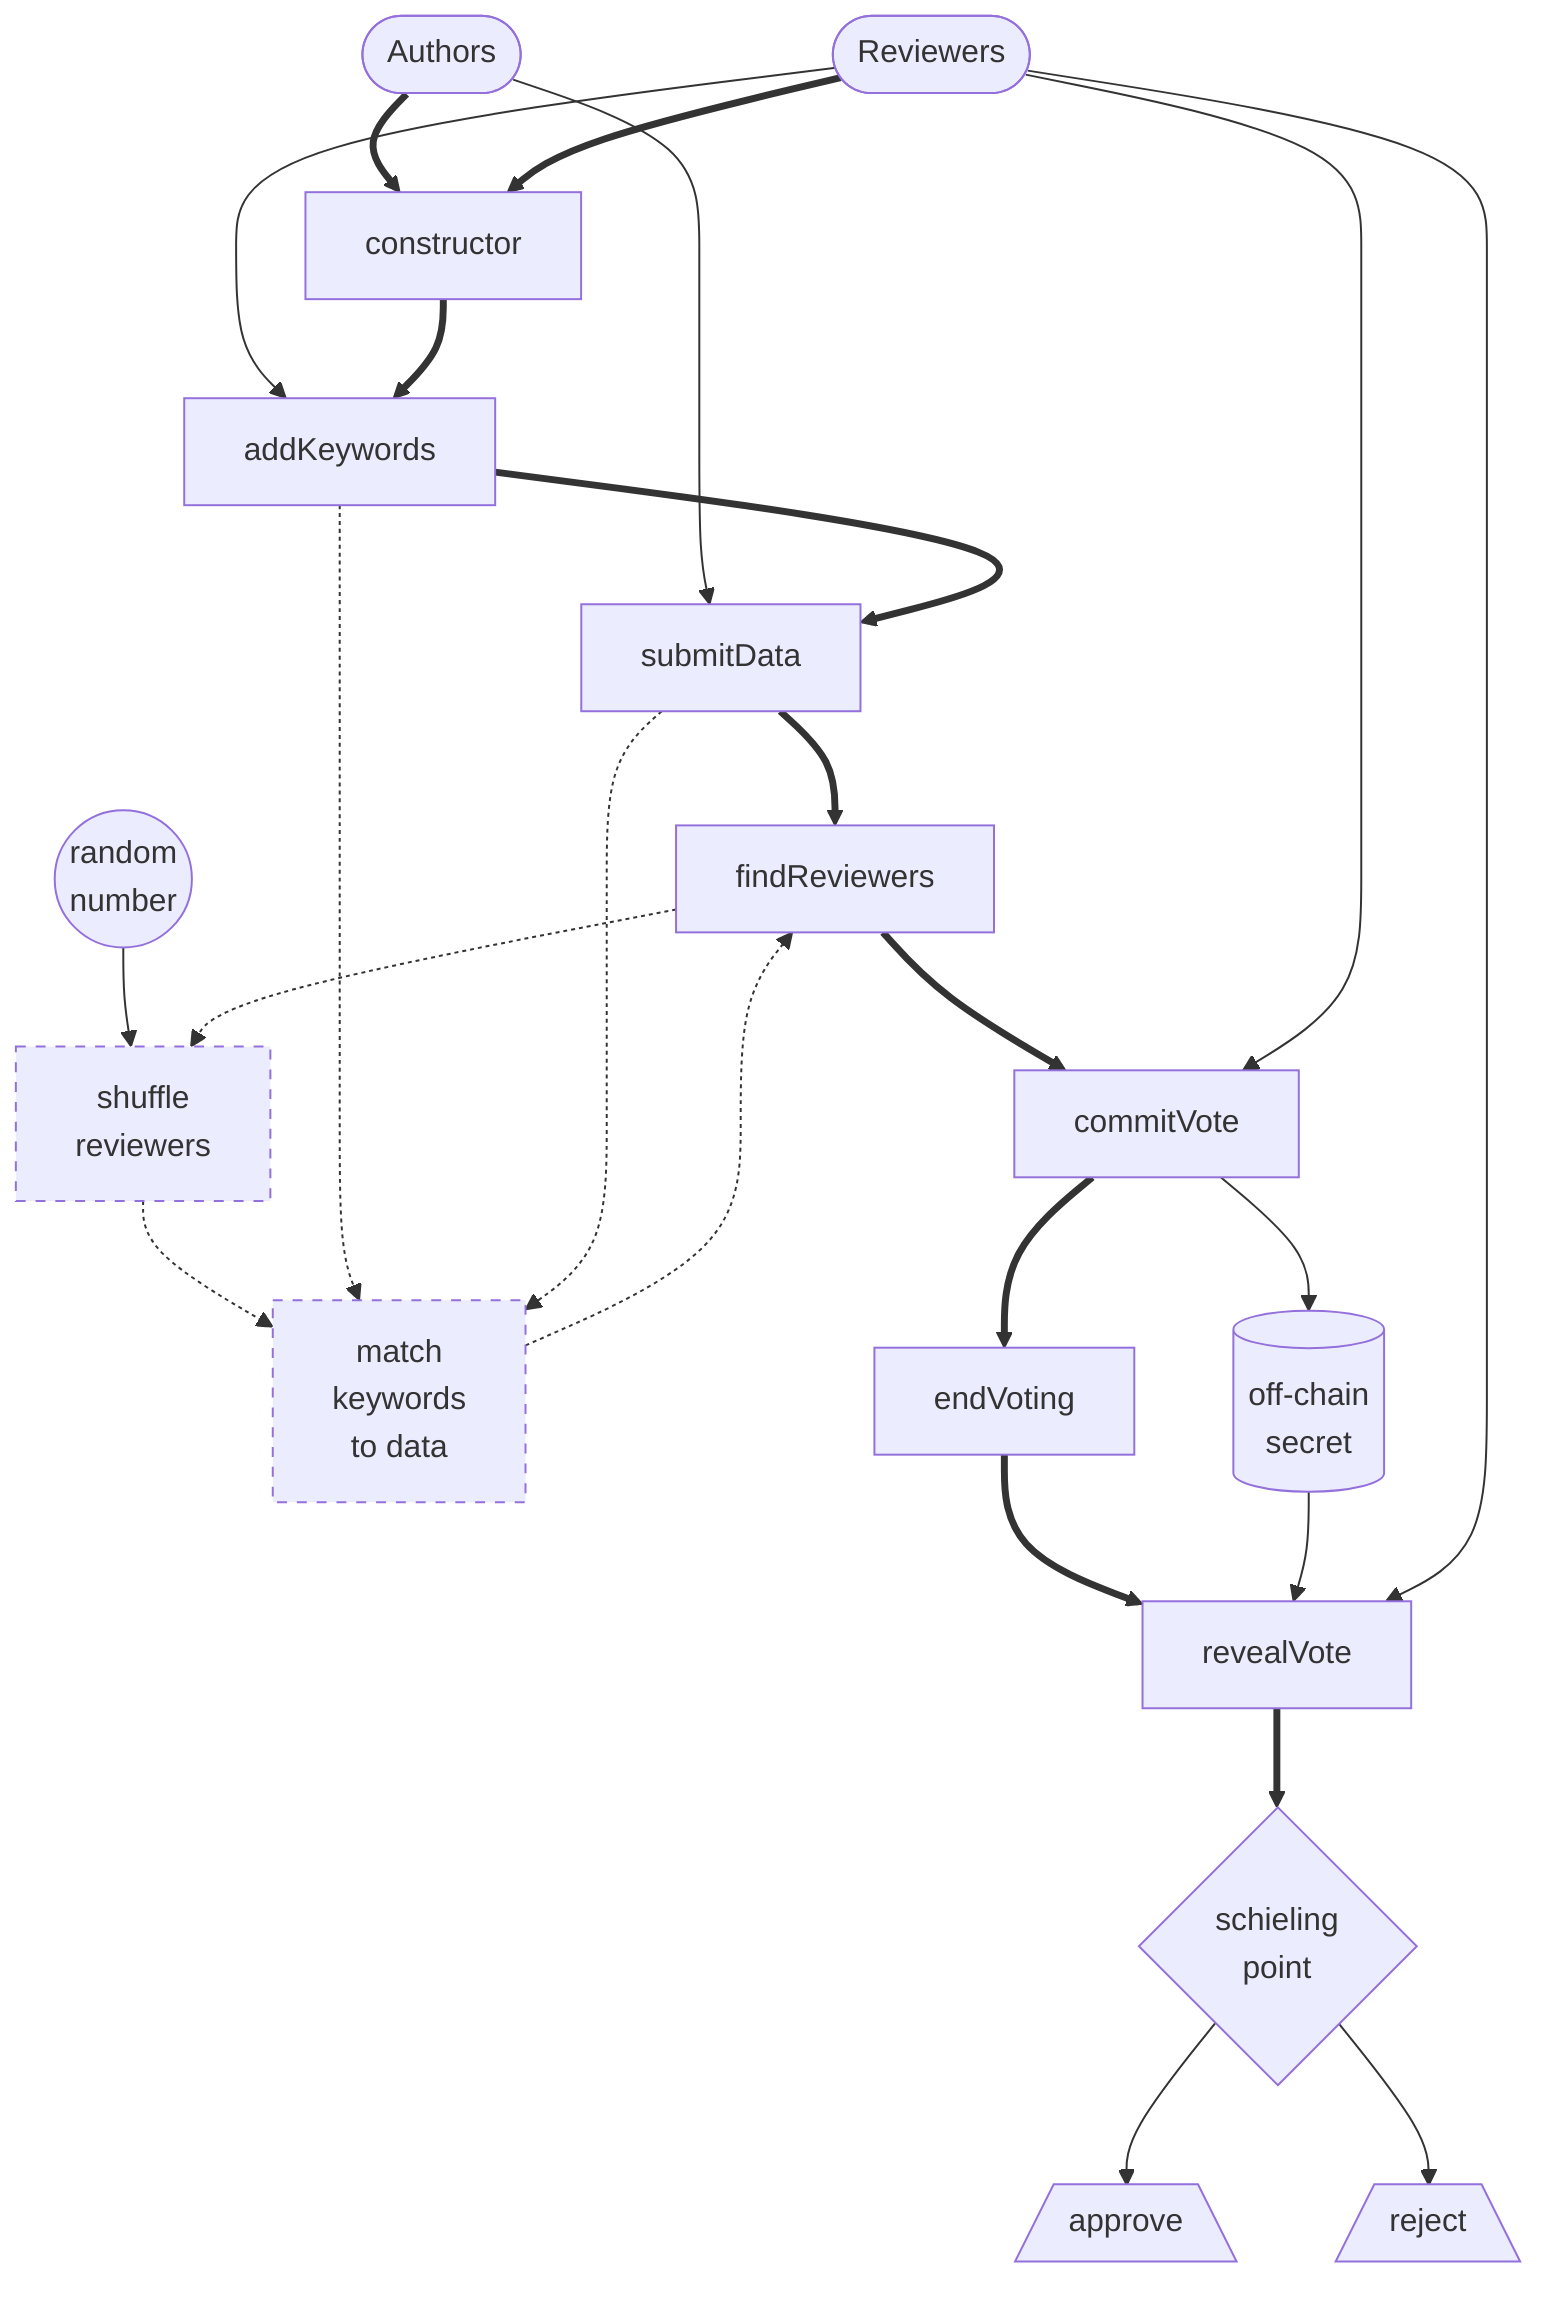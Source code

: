 graph TD
a(["Authors"]) ==> c["constructor"]
r(["Reviewers"]) ==> c


r --> ak["addKeywords"]
c ==> ak

a --> sd["submitData"]
ak ==> sd

sd ==> f["findReviewers"]
ra(("random<br/>number")) --> sh
f -.-> sh["shuffle<br/> reviewers"]
style sh stroke-dasharray: 5 5
sh-.->m["match<br/>keywords</br>to data"]
style m stroke-dasharray: 5 5
ak-.->m
sd -.-> m
m-.->f
f ==> cv["commitVote"]
r --> cv
cv ==> ev["endVoting"]
cv --> sv[("off-chain<br/>secret")]
ev ==> rv["revealVote"]
sv --> rv
r --> rv
rv ==> sp{"schieling<br/> point"}
sp --> aprove[/"approve"\]
sp --> reject[/"reject"\]